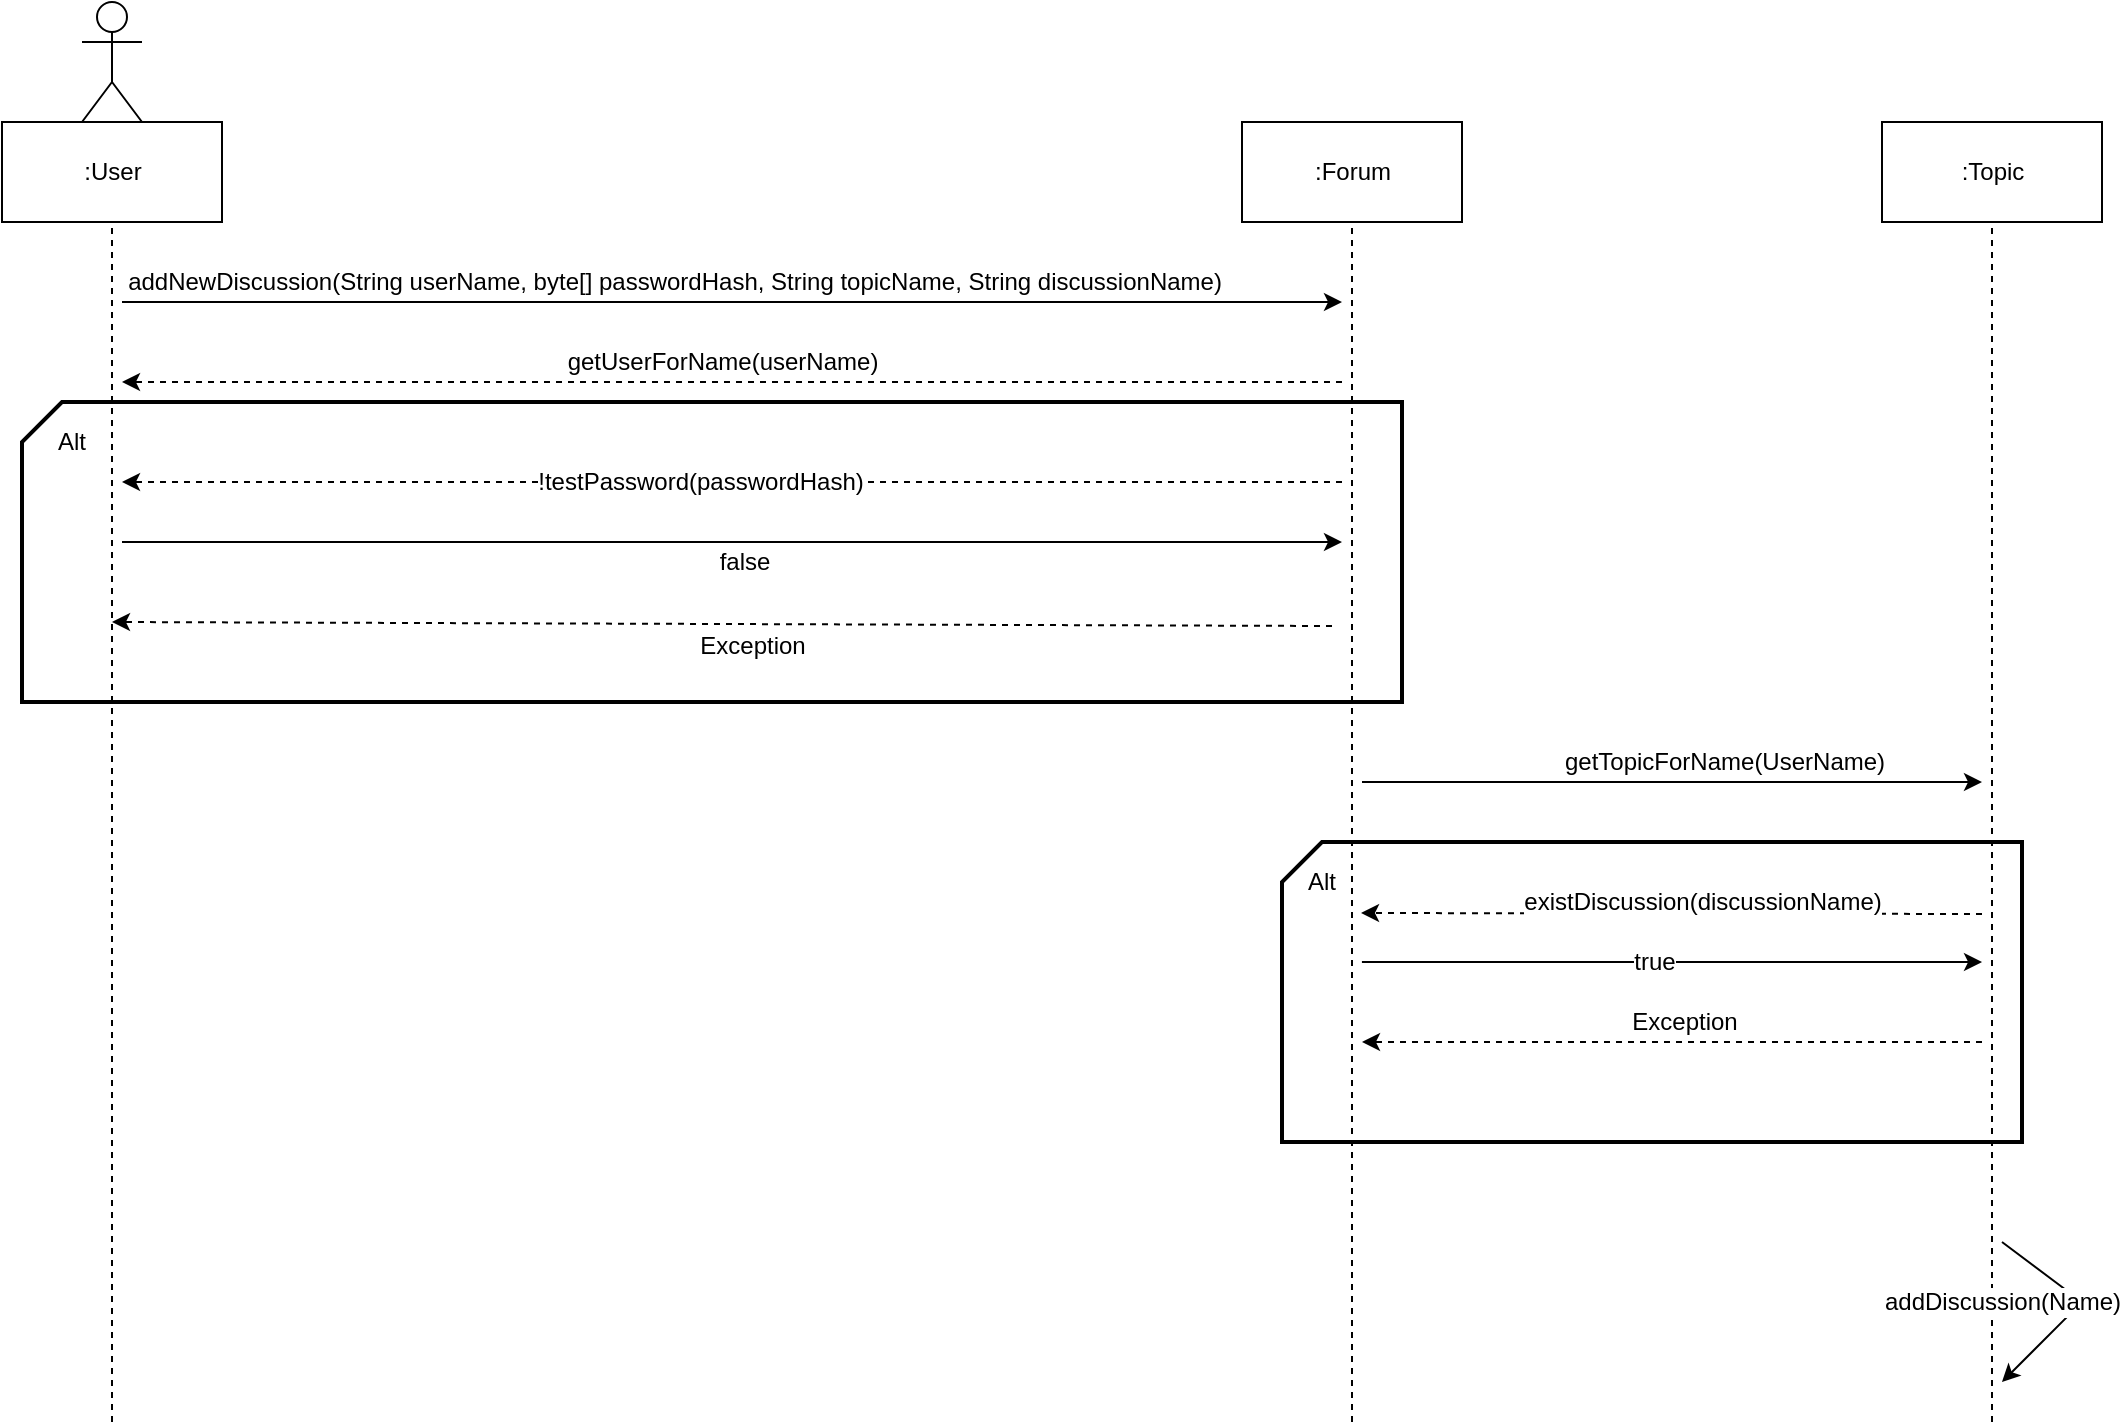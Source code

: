 <mxfile version="10.6.1" type="device"><diagram id="cy_Xr25NO3SOPmSI0lUA" name="Page-1"><mxGraphModel dx="1146" dy="748" grid="1" gridSize="10" guides="1" tooltips="1" connect="1" arrows="1" fold="1" page="1" pageScale="1" pageWidth="1169" pageHeight="827" math="0" shadow="0"><root><mxCell id="0"/><mxCell id="1" parent="0"/><mxCell id="av-pBBIzYpLC9JNt8x9--10" value="" style="verticalLabelPosition=bottom;verticalAlign=top;html=1;strokeWidth=2;shape=card;whiteSpace=wrap;size=20;arcSize=12;fillColor=none;" vertex="1" parent="1"><mxGeometry x="90" y="250" width="690" height="150" as="geometry"/></mxCell><mxCell id="av-pBBIzYpLC9JNt8x9--1" value="" style="shape=umlActor;verticalLabelPosition=bottom;labelBackgroundColor=#ffffff;verticalAlign=top;html=1;outlineConnect=0;" vertex="1" parent="1"><mxGeometry x="120" y="50" width="30" height="60" as="geometry"/></mxCell><mxCell id="av-pBBIzYpLC9JNt8x9--2" value=":User" style="html=1;" vertex="1" parent="1"><mxGeometry x="80" y="110" width="110" height="50" as="geometry"/></mxCell><mxCell id="av-pBBIzYpLC9JNt8x9--3" value=":Forum" style="html=1;" vertex="1" parent="1"><mxGeometry x="700" y="110" width="110" height="50" as="geometry"/></mxCell><mxCell id="av-pBBIzYpLC9JNt8x9--4" value="" style="endArrow=none;dashed=1;html=1;entryX=0.5;entryY=1;entryDx=0;entryDy=0;" edge="1" parent="1" target="av-pBBIzYpLC9JNt8x9--2"><mxGeometry width="50" height="50" relative="1" as="geometry"><mxPoint x="135" y="760" as="sourcePoint"/><mxPoint x="130" y="180" as="targetPoint"/></mxGeometry></mxCell><mxCell id="av-pBBIzYpLC9JNt8x9--5" value="" style="endArrow=none;dashed=1;html=1;entryX=0.5;entryY=1;entryDx=0;entryDy=0;" edge="1" parent="1" target="av-pBBIzYpLC9JNt8x9--3"><mxGeometry width="50" height="50" relative="1" as="geometry"><mxPoint x="755" y="760" as="sourcePoint"/><mxPoint x="780" y="180" as="targetPoint"/></mxGeometry></mxCell><mxCell id="av-pBBIzYpLC9JNt8x9--6" value="" style="endArrow=classic;html=1;" edge="1" parent="1"><mxGeometry width="50" height="50" relative="1" as="geometry"><mxPoint x="140" y="200" as="sourcePoint"/><mxPoint x="750" y="200" as="targetPoint"/></mxGeometry></mxCell><mxCell id="av-pBBIzYpLC9JNt8x9--7" value="addNewDiscussion(String userName, byte[] passwordHash, String topicName, String discussionName)" style="text;html=1;resizable=0;points=[];align=center;verticalAlign=middle;labelBackgroundColor=#ffffff;" vertex="1" connectable="0" parent="av-pBBIzYpLC9JNt8x9--6"><mxGeometry x="0.144" y="6" relative="1" as="geometry"><mxPoint x="-73" y="-4" as="offset"/></mxGeometry></mxCell><mxCell id="av-pBBIzYpLC9JNt8x9--8" value="" style="endArrow=classic;html=1;dashed=1;" edge="1" parent="1"><mxGeometry width="50" height="50" relative="1" as="geometry"><mxPoint x="750" y="240" as="sourcePoint"/><mxPoint x="140" y="240" as="targetPoint"/><Array as="points"/></mxGeometry></mxCell><mxCell id="av-pBBIzYpLC9JNt8x9--9" value="getUserForName(userName)" style="text;html=1;resizable=0;points=[];align=center;verticalAlign=middle;labelBackgroundColor=#ffffff;" vertex="1" connectable="0" parent="av-pBBIzYpLC9JNt8x9--8"><mxGeometry x="-0.259" y="5" relative="1" as="geometry"><mxPoint x="-84" y="-15" as="offset"/></mxGeometry></mxCell><mxCell id="av-pBBIzYpLC9JNt8x9--11" value="Alt" style="text;html=1;strokeColor=none;fillColor=none;align=center;verticalAlign=middle;whiteSpace=wrap;rounded=0;" vertex="1" parent="1"><mxGeometry x="95" y="260" width="40" height="20" as="geometry"/></mxCell><mxCell id="av-pBBIzYpLC9JNt8x9--19" value="" style="endArrow=classic;html=1;dashed=1;" edge="1" parent="1"><mxGeometry width="50" height="50" relative="1" as="geometry"><mxPoint x="745" y="362" as="sourcePoint"/><mxPoint x="135" y="360" as="targetPoint"/></mxGeometry></mxCell><mxCell id="av-pBBIzYpLC9JNt8x9--20" value="Exception" style="text;html=1;resizable=0;points=[];align=center;verticalAlign=middle;labelBackgroundColor=#ffffff;" vertex="1" connectable="0" parent="av-pBBIzYpLC9JNt8x9--19"><mxGeometry x="-0.228" y="4" relative="1" as="geometry"><mxPoint x="-55" y="7" as="offset"/></mxGeometry></mxCell><mxCell id="av-pBBIzYpLC9JNt8x9--21" value="" style="endArrow=classic;html=1;dashed=1;" edge="1" parent="1"><mxGeometry width="50" height="50" relative="1" as="geometry"><mxPoint x="750" y="290" as="sourcePoint"/><mxPoint x="140" y="290" as="targetPoint"/></mxGeometry></mxCell><mxCell id="av-pBBIzYpLC9JNt8x9--23" value="&lt;span&gt;!testPassword(passwordHash)&lt;/span&gt;" style="text;html=1;resizable=0;points=[];align=center;verticalAlign=middle;labelBackgroundColor=#ffffff;" vertex="1" connectable="0" parent="av-pBBIzYpLC9JNt8x9--21"><mxGeometry x="0.057" relative="1" as="geometry"><mxPoint x="1" as="offset"/></mxGeometry></mxCell><mxCell id="av-pBBIzYpLC9JNt8x9--24" value="" style="endArrow=classic;html=1;" edge="1" parent="1"><mxGeometry width="50" height="50" relative="1" as="geometry"><mxPoint x="140" y="320" as="sourcePoint"/><mxPoint x="750" y="320" as="targetPoint"/></mxGeometry></mxCell><mxCell id="av-pBBIzYpLC9JNt8x9--25" value="false" style="text;html=1;resizable=0;points=[];align=center;verticalAlign=middle;labelBackgroundColor=#ffffff;" vertex="1" connectable="0" parent="av-pBBIzYpLC9JNt8x9--24"><mxGeometry x="0.264" y="-1" relative="1" as="geometry"><mxPoint x="-75" y="9" as="offset"/></mxGeometry></mxCell><mxCell id="av-pBBIzYpLC9JNt8x9--26" value=":Topic" style="html=1;" vertex="1" parent="1"><mxGeometry x="1020" y="110" width="110" height="50" as="geometry"/></mxCell><mxCell id="av-pBBIzYpLC9JNt8x9--27" value="" style="endArrow=none;dashed=1;html=1;entryX=0.5;entryY=1;entryDx=0;entryDy=0;" edge="1" parent="1" target="av-pBBIzYpLC9JNt8x9--26"><mxGeometry width="50" height="50" relative="1" as="geometry"><mxPoint x="1075" y="760" as="sourcePoint"/><mxPoint x="1100" y="180" as="targetPoint"/></mxGeometry></mxCell><mxCell id="av-pBBIzYpLC9JNt8x9--29" value="" style="endArrow=classic;html=1;" edge="1" parent="1"><mxGeometry width="50" height="50" relative="1" as="geometry"><mxPoint x="760" y="440" as="sourcePoint"/><mxPoint x="1070" y="440" as="targetPoint"/></mxGeometry></mxCell><mxCell id="av-pBBIzYpLC9JNt8x9--30" value="getTopicForName(UserName)" style="text;html=1;resizable=0;points=[];align=center;verticalAlign=middle;labelBackgroundColor=#ffffff;" vertex="1" connectable="0" parent="av-pBBIzYpLC9JNt8x9--29"><mxGeometry x="0.629" y="1" relative="1" as="geometry"><mxPoint x="-72" y="-9" as="offset"/></mxGeometry></mxCell><mxCell id="av-pBBIzYpLC9JNt8x9--31" value="" style="verticalLabelPosition=bottom;verticalAlign=top;html=1;strokeWidth=2;shape=card;whiteSpace=wrap;size=20;arcSize=12;fillColor=none;" vertex="1" parent="1"><mxGeometry x="720" y="470" width="370" height="150" as="geometry"/></mxCell><mxCell id="av-pBBIzYpLC9JNt8x9--32" value="Alt" style="text;html=1;strokeColor=none;fillColor=none;align=center;verticalAlign=middle;whiteSpace=wrap;rounded=0;" vertex="1" parent="1"><mxGeometry x="720" y="480" width="40" height="20" as="geometry"/></mxCell><mxCell id="av-pBBIzYpLC9JNt8x9--34" value="" style="endArrow=classic;html=1;entryX=0.988;entryY=1.275;entryDx=0;entryDy=0;entryPerimeter=0;dashed=1;" edge="1" parent="1" target="av-pBBIzYpLC9JNt8x9--32"><mxGeometry width="50" height="50" relative="1" as="geometry"><mxPoint x="1070" y="506" as="sourcePoint"/><mxPoint x="930" y="500" as="targetPoint"/></mxGeometry></mxCell><mxCell id="av-pBBIzYpLC9JNt8x9--35" value="existDiscussion(discussionName)" style="text;html=1;resizable=0;points=[];align=center;verticalAlign=middle;labelBackgroundColor=#ffffff;" vertex="1" connectable="0" parent="av-pBBIzYpLC9JNt8x9--34"><mxGeometry x="0.397" y="-1" relative="1" as="geometry"><mxPoint x="77" y="-5" as="offset"/></mxGeometry></mxCell><mxCell id="av-pBBIzYpLC9JNt8x9--36" value="" style="endArrow=classic;html=1;exitX=0.108;exitY=0.4;exitDx=0;exitDy=0;exitPerimeter=0;entryX=0.946;entryY=0.4;entryDx=0;entryDy=0;entryPerimeter=0;" edge="1" parent="1" source="av-pBBIzYpLC9JNt8x9--31" target="av-pBBIzYpLC9JNt8x9--31"><mxGeometry width="50" height="50" relative="1" as="geometry"><mxPoint x="880" y="580" as="sourcePoint"/><mxPoint x="930" y="530" as="targetPoint"/></mxGeometry></mxCell><mxCell id="av-pBBIzYpLC9JNt8x9--37" value="true" style="text;html=1;resizable=0;points=[];align=center;verticalAlign=middle;labelBackgroundColor=#ffffff;" vertex="1" connectable="0" parent="av-pBBIzYpLC9JNt8x9--36"><mxGeometry x="0.59" y="1" relative="1" as="geometry"><mxPoint x="-101" y="1" as="offset"/></mxGeometry></mxCell><mxCell id="av-pBBIzYpLC9JNt8x9--38" value="" style="endArrow=classic;html=1;entryX=0.988;entryY=1.275;entryDx=0;entryDy=0;entryPerimeter=0;dashed=1;" edge="1" parent="1"><mxGeometry width="50" height="50" relative="1" as="geometry"><mxPoint x="1070" y="570" as="sourcePoint"/><mxPoint x="760" y="570" as="targetPoint"/></mxGeometry></mxCell><mxCell id="av-pBBIzYpLC9JNt8x9--39" value="Exception" style="text;html=1;resizable=0;points=[];align=center;verticalAlign=middle;labelBackgroundColor=#ffffff;" vertex="1" connectable="0" parent="av-pBBIzYpLC9JNt8x9--38"><mxGeometry x="0.397" y="-1" relative="1" as="geometry"><mxPoint x="67" y="-9" as="offset"/></mxGeometry></mxCell><mxCell id="av-pBBIzYpLC9JNt8x9--40" value="" style="endArrow=classic;html=1;" edge="1" parent="1"><mxGeometry width="50" height="50" relative="1" as="geometry"><mxPoint x="1080" y="670" as="sourcePoint"/><mxPoint x="1080" y="740" as="targetPoint"/><Array as="points"><mxPoint x="1120" y="700"/></Array></mxGeometry></mxCell><mxCell id="av-pBBIzYpLC9JNt8x9--41" value="addDiscussion(Name)" style="text;html=1;resizable=0;points=[];align=center;verticalAlign=middle;labelBackgroundColor=#ffffff;" vertex="1" connectable="0" parent="av-pBBIzYpLC9JNt8x9--40"><mxGeometry x="-0.084" y="-16" relative="1" as="geometry"><mxPoint x="-29.5" y="-12" as="offset"/></mxGeometry></mxCell></root></mxGraphModel></diagram></mxfile>